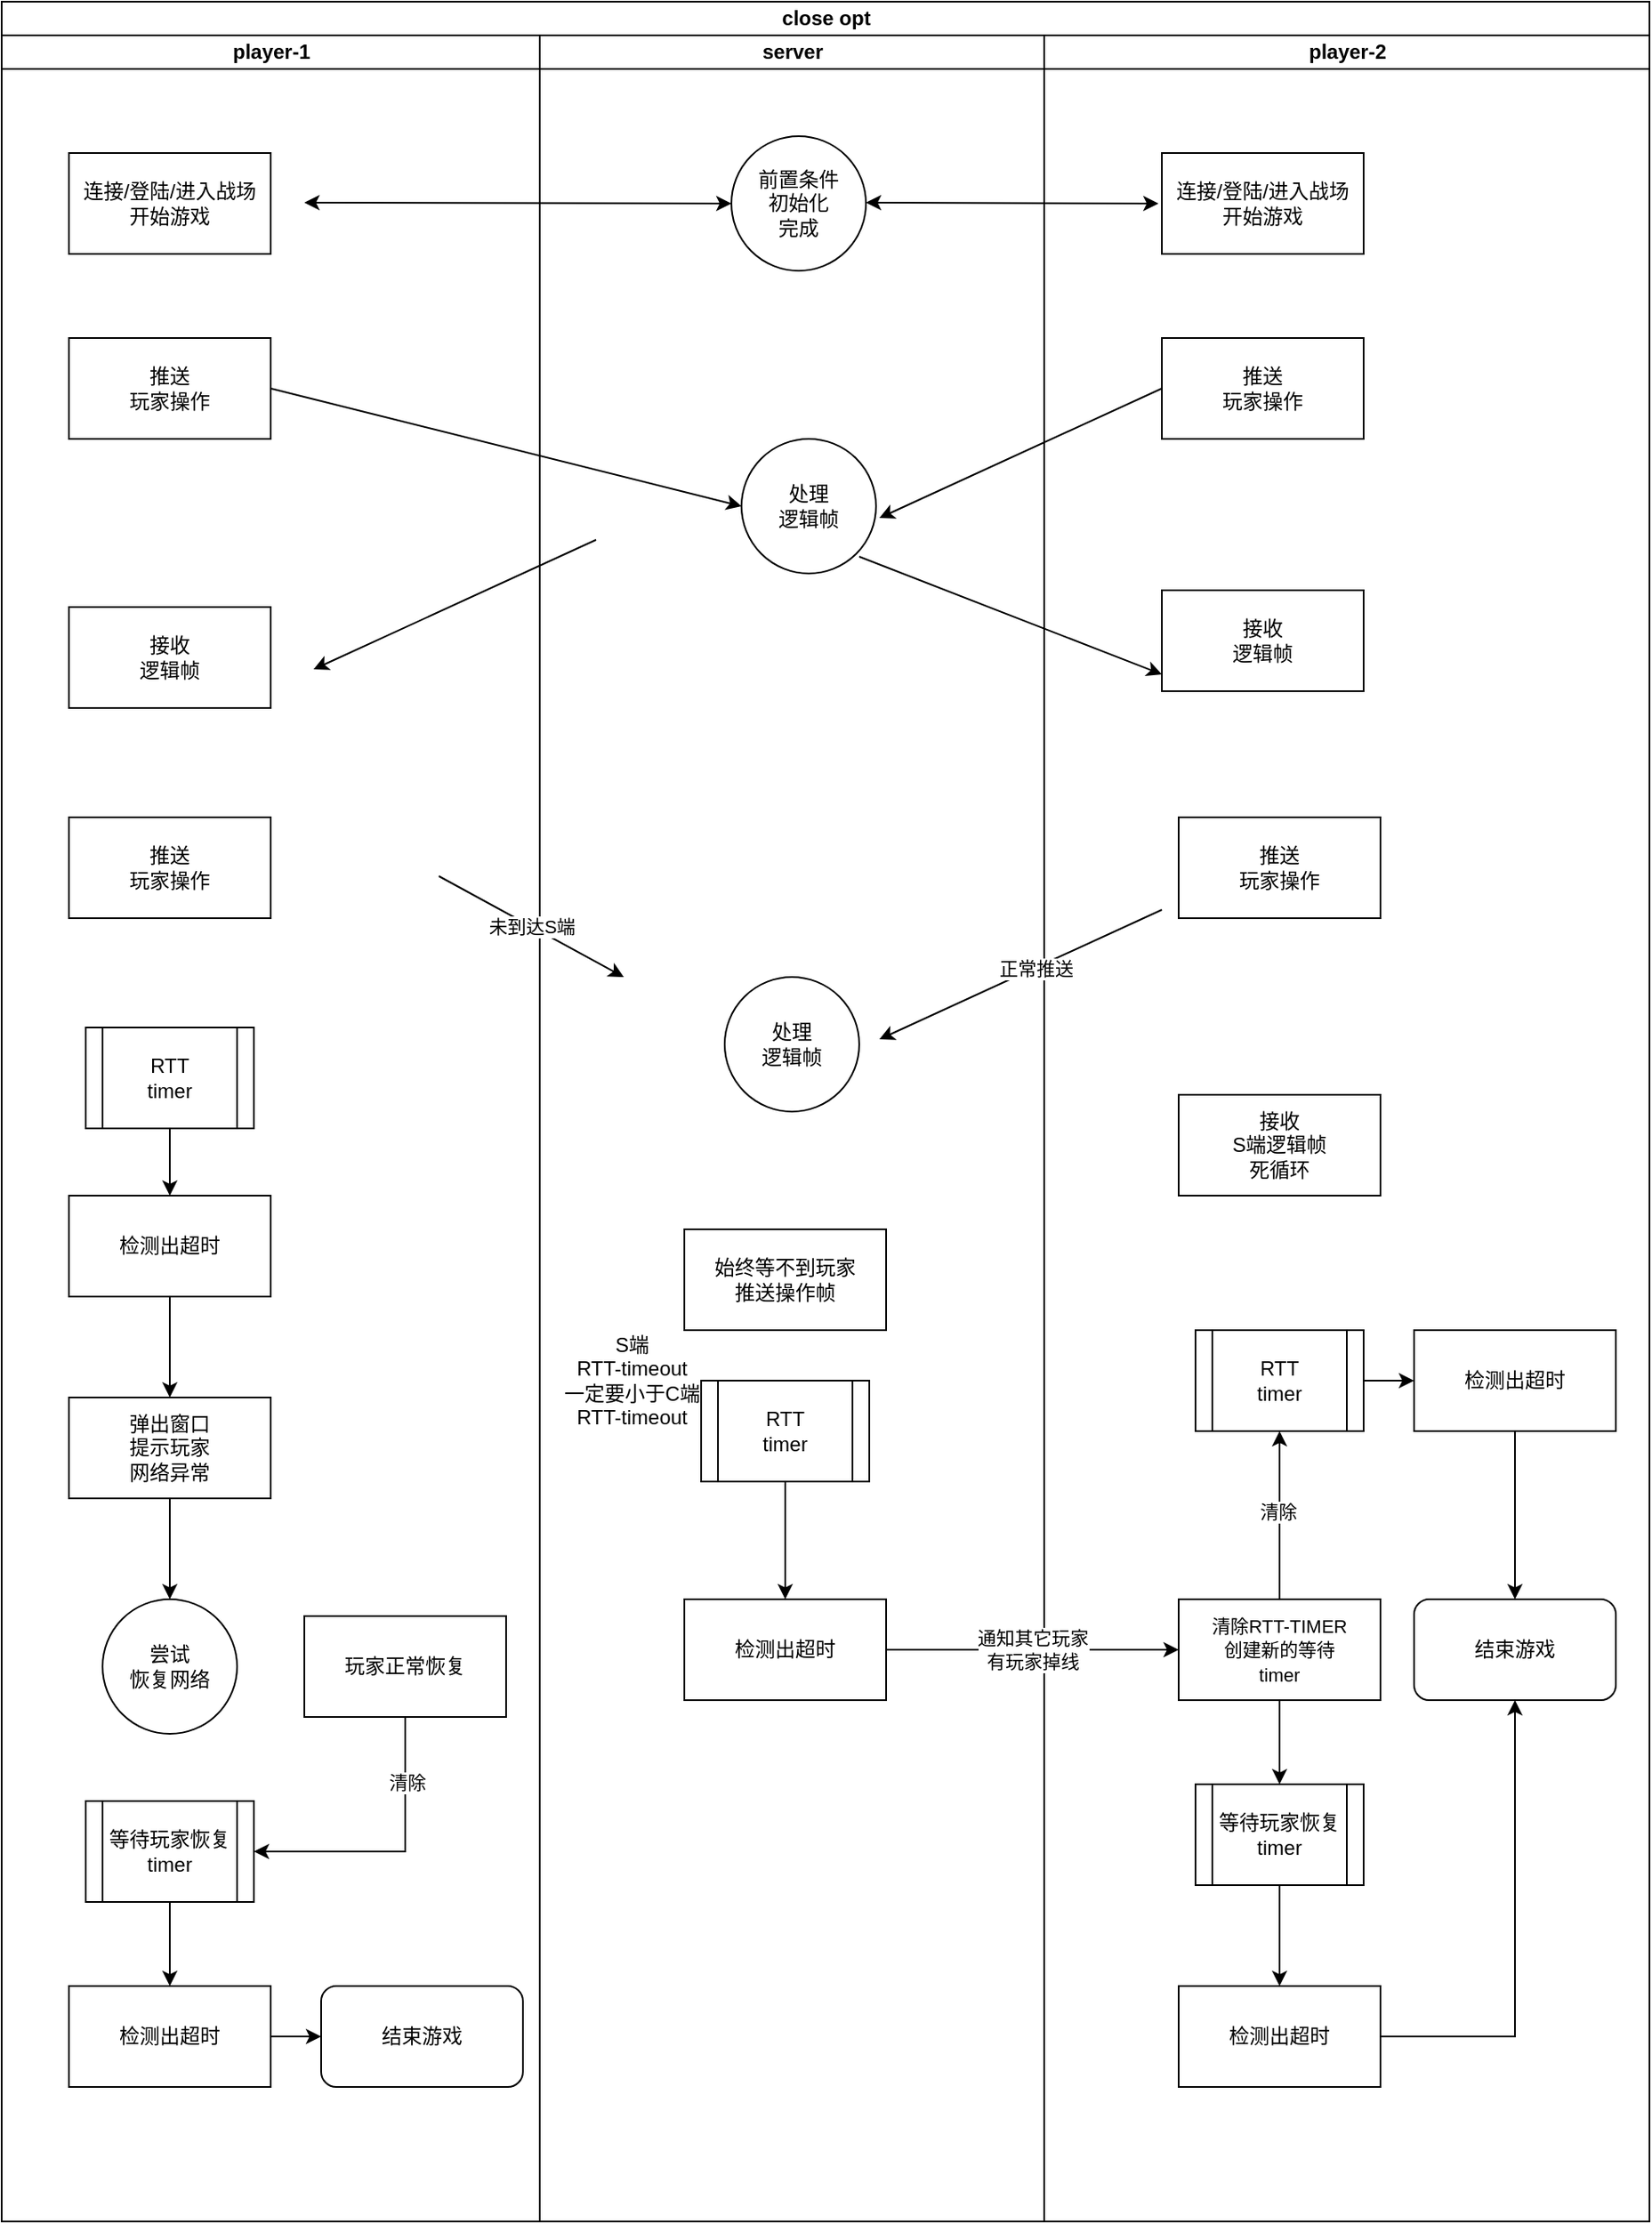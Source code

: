 <mxfile version="14.6.13" type="github">
  <diagram id="iyjNrZEIIlaJpKlFBpwa" name="Page-1">
    <mxGraphModel dx="1426" dy="704" grid="1" gridSize="10" guides="1" tooltips="1" connect="1" arrows="1" fold="1" page="1" pageScale="1" pageWidth="827" pageHeight="1169" math="0" shadow="0">
      <root>
        <mxCell id="0" />
        <mxCell id="1" parent="0" />
        <mxCell id="Y-lhdCYYxK5GopnYnzkg-1" value="close opt" style="swimlane;html=1;childLayout=stackLayout;resizeParent=1;resizeParentMax=0;startSize=20;" parent="1" vertex="1">
          <mxGeometry x="230" y="30" width="980" height="1320" as="geometry" />
        </mxCell>
        <mxCell id="Y-lhdCYYxK5GopnYnzkg-2" value="player-1" style="swimlane;html=1;startSize=20;" parent="Y-lhdCYYxK5GopnYnzkg-1" vertex="1">
          <mxGeometry y="20" width="320" height="1300" as="geometry" />
        </mxCell>
        <mxCell id="Y-lhdCYYxK5GopnYnzkg-5" value="连接/登陆/进入战场&lt;br&gt;开始游戏" style="rounded=0;whiteSpace=wrap;html=1;" parent="Y-lhdCYYxK5GopnYnzkg-2" vertex="1">
          <mxGeometry x="40" y="70" width="120" height="60" as="geometry" />
        </mxCell>
        <mxCell id="Y-lhdCYYxK5GopnYnzkg-8" value="" style="endArrow=classic;startArrow=classic;html=1;entryX=0;entryY=0.5;entryDx=0;entryDy=0;" parent="Y-lhdCYYxK5GopnYnzkg-2" target="Y-lhdCYYxK5GopnYnzkg-7" edge="1">
          <mxGeometry width="50" height="50" relative="1" as="geometry">
            <mxPoint x="180" y="99.5" as="sourcePoint" />
            <mxPoint x="250" y="99.5" as="targetPoint" />
          </mxGeometry>
        </mxCell>
        <mxCell id="Y-lhdCYYxK5GopnYnzkg-10" value="推送&lt;br&gt;玩家操作" style="rounded=0;whiteSpace=wrap;html=1;" parent="Y-lhdCYYxK5GopnYnzkg-2" vertex="1">
          <mxGeometry x="40" y="180" width="120" height="60" as="geometry" />
        </mxCell>
        <mxCell id="Y-lhdCYYxK5GopnYnzkg-16" value="接收&lt;br&gt;逻辑帧" style="rounded=0;whiteSpace=wrap;html=1;" parent="Y-lhdCYYxK5GopnYnzkg-2" vertex="1">
          <mxGeometry x="40" y="340" width="120" height="60" as="geometry" />
        </mxCell>
        <mxCell id="Y-lhdCYYxK5GopnYnzkg-17" value="" style="endArrow=classic;html=1;entryX=1.025;entryY=0.588;entryDx=0;entryDy=0;entryPerimeter=0;" parent="Y-lhdCYYxK5GopnYnzkg-2" edge="1">
          <mxGeometry width="50" height="50" relative="1" as="geometry">
            <mxPoint x="353.5" y="300" as="sourcePoint" />
            <mxPoint x="185.5" y="377.04" as="targetPoint" />
          </mxGeometry>
        </mxCell>
        <mxCell id="Y-lhdCYYxK5GopnYnzkg-21" value="推送&lt;br&gt;玩家操作" style="rounded=0;whiteSpace=wrap;html=1;" parent="Y-lhdCYYxK5GopnYnzkg-2" vertex="1">
          <mxGeometry x="40" y="465" width="120" height="60" as="geometry" />
        </mxCell>
        <mxCell id="K6ixlQ37SQ0X0arZtg30-17" style="edgeStyle=orthogonalEdgeStyle;rounded=0;orthogonalLoop=1;jettySize=auto;html=1;entryX=0.5;entryY=0;entryDx=0;entryDy=0;" edge="1" parent="Y-lhdCYYxK5GopnYnzkg-2" source="Y-lhdCYYxK5GopnYnzkg-31" target="K6ixlQ37SQ0X0arZtg30-1">
          <mxGeometry relative="1" as="geometry" />
        </mxCell>
        <mxCell id="Y-lhdCYYxK5GopnYnzkg-31" value="RTT&lt;br&gt;timer" style="shape=process;whiteSpace=wrap;html=1;backgroundOutline=1;" parent="Y-lhdCYYxK5GopnYnzkg-2" vertex="1">
          <mxGeometry x="50" y="590" width="100" height="60" as="geometry" />
        </mxCell>
        <mxCell id="K6ixlQ37SQ0X0arZtg30-18" style="edgeStyle=orthogonalEdgeStyle;rounded=0;orthogonalLoop=1;jettySize=auto;html=1;entryX=0.5;entryY=0;entryDx=0;entryDy=0;" edge="1" parent="Y-lhdCYYxK5GopnYnzkg-2" source="K6ixlQ37SQ0X0arZtg30-1" target="K6ixlQ37SQ0X0arZtg30-3">
          <mxGeometry relative="1" as="geometry" />
        </mxCell>
        <mxCell id="K6ixlQ37SQ0X0arZtg30-1" value="检测出超时" style="rounded=0;whiteSpace=wrap;html=1;" vertex="1" parent="Y-lhdCYYxK5GopnYnzkg-2">
          <mxGeometry x="40" y="690" width="120" height="60" as="geometry" />
        </mxCell>
        <mxCell id="K6ixlQ37SQ0X0arZtg30-19" style="edgeStyle=orthogonalEdgeStyle;rounded=0;orthogonalLoop=1;jettySize=auto;html=1;entryX=0.5;entryY=0;entryDx=0;entryDy=0;" edge="1" parent="Y-lhdCYYxK5GopnYnzkg-2" source="K6ixlQ37SQ0X0arZtg30-3" target="K6ixlQ37SQ0X0arZtg30-4">
          <mxGeometry relative="1" as="geometry" />
        </mxCell>
        <mxCell id="K6ixlQ37SQ0X0arZtg30-3" value="弹出窗口&lt;br&gt;提示玩家&lt;br&gt;网络异常" style="rounded=0;whiteSpace=wrap;html=1;" vertex="1" parent="Y-lhdCYYxK5GopnYnzkg-2">
          <mxGeometry x="40" y="810" width="120" height="60" as="geometry" />
        </mxCell>
        <mxCell id="K6ixlQ37SQ0X0arZtg30-4" value="尝试&lt;br&gt;恢复网络" style="ellipse;whiteSpace=wrap;html=1;aspect=fixed;" vertex="1" parent="Y-lhdCYYxK5GopnYnzkg-2">
          <mxGeometry x="60" y="930" width="80" height="80" as="geometry" />
        </mxCell>
        <mxCell id="K6ixlQ37SQ0X0arZtg30-31" style="edgeStyle=orthogonalEdgeStyle;rounded=0;orthogonalLoop=1;jettySize=auto;html=1;entryX=0.5;entryY=0;entryDx=0;entryDy=0;" edge="1" parent="Y-lhdCYYxK5GopnYnzkg-2" source="K6ixlQ37SQ0X0arZtg30-29" target="K6ixlQ37SQ0X0arZtg30-30">
          <mxGeometry relative="1" as="geometry" />
        </mxCell>
        <mxCell id="K6ixlQ37SQ0X0arZtg30-29" value="等待玩家恢复&lt;br&gt;timer" style="shape=process;whiteSpace=wrap;html=1;backgroundOutline=1;" vertex="1" parent="Y-lhdCYYxK5GopnYnzkg-2">
          <mxGeometry x="50" y="1050" width="100" height="60" as="geometry" />
        </mxCell>
        <mxCell id="K6ixlQ37SQ0X0arZtg30-33" style="edgeStyle=orthogonalEdgeStyle;rounded=0;orthogonalLoop=1;jettySize=auto;html=1;entryX=0;entryY=0.5;entryDx=0;entryDy=0;" edge="1" parent="Y-lhdCYYxK5GopnYnzkg-2" source="K6ixlQ37SQ0X0arZtg30-30" target="K6ixlQ37SQ0X0arZtg30-32">
          <mxGeometry relative="1" as="geometry" />
        </mxCell>
        <mxCell id="K6ixlQ37SQ0X0arZtg30-30" value="检测出超时" style="rounded=0;whiteSpace=wrap;html=1;" vertex="1" parent="Y-lhdCYYxK5GopnYnzkg-2">
          <mxGeometry x="40" y="1160" width="120" height="60" as="geometry" />
        </mxCell>
        <mxCell id="K6ixlQ37SQ0X0arZtg30-32" value="结束游戏" style="rounded=1;whiteSpace=wrap;html=1;" vertex="1" parent="Y-lhdCYYxK5GopnYnzkg-2">
          <mxGeometry x="190" y="1160" width="120" height="60" as="geometry" />
        </mxCell>
        <mxCell id="K6ixlQ37SQ0X0arZtg30-36" style="edgeStyle=orthogonalEdgeStyle;rounded=0;orthogonalLoop=1;jettySize=auto;html=1;" edge="1" parent="Y-lhdCYYxK5GopnYnzkg-2" source="K6ixlQ37SQ0X0arZtg30-34" target="K6ixlQ37SQ0X0arZtg30-29">
          <mxGeometry relative="1" as="geometry">
            <Array as="points">
              <mxPoint x="240" y="1080" />
            </Array>
          </mxGeometry>
        </mxCell>
        <mxCell id="K6ixlQ37SQ0X0arZtg30-37" value="清除" style="edgeLabel;html=1;align=center;verticalAlign=middle;resizable=0;points=[];" vertex="1" connectable="0" parent="K6ixlQ37SQ0X0arZtg30-36">
          <mxGeometry x="-0.541" y="1" relative="1" as="geometry">
            <mxPoint as="offset" />
          </mxGeometry>
        </mxCell>
        <mxCell id="K6ixlQ37SQ0X0arZtg30-34" value="玩家正常恢复" style="rounded=0;whiteSpace=wrap;html=1;" vertex="1" parent="Y-lhdCYYxK5GopnYnzkg-2">
          <mxGeometry x="180" y="940" width="120" height="60" as="geometry" />
        </mxCell>
        <mxCell id="Y-lhdCYYxK5GopnYnzkg-3" value="server" style="swimlane;html=1;startSize=20;" parent="Y-lhdCYYxK5GopnYnzkg-1" vertex="1">
          <mxGeometry x="320" y="20" width="300" height="1300" as="geometry" />
        </mxCell>
        <mxCell id="Y-lhdCYYxK5GopnYnzkg-7" value="前置条件&lt;br&gt;初始化&lt;br&gt;完成" style="ellipse;whiteSpace=wrap;html=1;aspect=fixed;" parent="Y-lhdCYYxK5GopnYnzkg-3" vertex="1">
          <mxGeometry x="114" y="60" width="80" height="80" as="geometry" />
        </mxCell>
        <mxCell id="Y-lhdCYYxK5GopnYnzkg-12" value="处理&lt;br&gt;逻辑帧" style="ellipse;whiteSpace=wrap;html=1;aspect=fixed;" parent="Y-lhdCYYxK5GopnYnzkg-3" vertex="1">
          <mxGeometry x="120" y="240" width="80" height="80" as="geometry" />
        </mxCell>
        <mxCell id="Y-lhdCYYxK5GopnYnzkg-22" value="处理&lt;br&gt;逻辑帧" style="ellipse;whiteSpace=wrap;html=1;aspect=fixed;" parent="Y-lhdCYYxK5GopnYnzkg-3" vertex="1">
          <mxGeometry x="110" y="560" width="80" height="80" as="geometry" />
        </mxCell>
        <mxCell id="Y-lhdCYYxK5GopnYnzkg-23" value="未到达S端" style="endArrow=classic;html=1;exitX=1;exitY=0.5;exitDx=0;exitDy=0;" parent="Y-lhdCYYxK5GopnYnzkg-3" edge="1">
          <mxGeometry width="50" height="50" relative="1" as="geometry">
            <mxPoint x="-60" y="500" as="sourcePoint" />
            <mxPoint x="50" y="560" as="targetPoint" />
          </mxGeometry>
        </mxCell>
        <mxCell id="K6ixlQ37SQ0X0arZtg30-11" style="edgeStyle=orthogonalEdgeStyle;rounded=0;orthogonalLoop=1;jettySize=auto;html=1;entryX=0.5;entryY=0;entryDx=0;entryDy=0;" edge="1" parent="Y-lhdCYYxK5GopnYnzkg-3" source="K6ixlQ37SQ0X0arZtg30-5" target="K6ixlQ37SQ0X0arZtg30-6">
          <mxGeometry relative="1" as="geometry" />
        </mxCell>
        <mxCell id="K6ixlQ37SQ0X0arZtg30-5" value="RTT&lt;br&gt;timer" style="shape=process;whiteSpace=wrap;html=1;backgroundOutline=1;" vertex="1" parent="Y-lhdCYYxK5GopnYnzkg-3">
          <mxGeometry x="96" y="800" width="100" height="60" as="geometry" />
        </mxCell>
        <mxCell id="K6ixlQ37SQ0X0arZtg30-6" value="检测出超时" style="rounded=0;whiteSpace=wrap;html=1;" vertex="1" parent="Y-lhdCYYxK5GopnYnzkg-3">
          <mxGeometry x="86" y="930" width="120" height="60" as="geometry" />
        </mxCell>
        <mxCell id="K6ixlQ37SQ0X0arZtg30-9" value="始终等不到玩家&lt;br&gt;推送操作帧" style="rounded=0;whiteSpace=wrap;html=1;" vertex="1" parent="Y-lhdCYYxK5GopnYnzkg-3">
          <mxGeometry x="86" y="710" width="120" height="60" as="geometry" />
        </mxCell>
        <mxCell id="K6ixlQ37SQ0X0arZtg30-10" value="S端&lt;br&gt;RTT-timeout&lt;br&gt;一定要小于C端&lt;br&gt;RTT-timeout" style="text;html=1;strokeColor=none;fillColor=none;align=center;verticalAlign=middle;whiteSpace=wrap;rounded=0;" vertex="1" parent="Y-lhdCYYxK5GopnYnzkg-3">
          <mxGeometry y="770" width="110" height="60" as="geometry" />
        </mxCell>
        <mxCell id="Y-lhdCYYxK5GopnYnzkg-4" value="player-2" style="swimlane;html=1;startSize=20;" parent="Y-lhdCYYxK5GopnYnzkg-1" vertex="1">
          <mxGeometry x="620" y="20" width="360" height="1300" as="geometry" />
        </mxCell>
        <mxCell id="Y-lhdCYYxK5GopnYnzkg-6" value="连接/登陆/进入战场&lt;br&gt;开始游戏" style="rounded=0;whiteSpace=wrap;html=1;" parent="Y-lhdCYYxK5GopnYnzkg-4" vertex="1">
          <mxGeometry x="70" y="70" width="120" height="60" as="geometry" />
        </mxCell>
        <mxCell id="Y-lhdCYYxK5GopnYnzkg-9" value="" style="endArrow=classic;startArrow=classic;html=1;entryX=0;entryY=0.5;entryDx=0;entryDy=0;" parent="Y-lhdCYYxK5GopnYnzkg-4" edge="1">
          <mxGeometry width="50" height="50" relative="1" as="geometry">
            <mxPoint x="-106" y="99.5" as="sourcePoint" />
            <mxPoint x="68" y="100" as="targetPoint" />
          </mxGeometry>
        </mxCell>
        <mxCell id="Y-lhdCYYxK5GopnYnzkg-11" value="推送&lt;br&gt;玩家操作" style="rounded=0;whiteSpace=wrap;html=1;" parent="Y-lhdCYYxK5GopnYnzkg-4" vertex="1">
          <mxGeometry x="70" y="180" width="120" height="60" as="geometry" />
        </mxCell>
        <mxCell id="Y-lhdCYYxK5GopnYnzkg-15" value="" style="endArrow=classic;html=1;entryX=1.025;entryY=0.588;entryDx=0;entryDy=0;entryPerimeter=0;" parent="Y-lhdCYYxK5GopnYnzkg-4" target="Y-lhdCYYxK5GopnYnzkg-12" edge="1">
          <mxGeometry width="50" height="50" relative="1" as="geometry">
            <mxPoint x="70" y="210" as="sourcePoint" />
            <mxPoint y="260" as="targetPoint" />
          </mxGeometry>
        </mxCell>
        <mxCell id="Y-lhdCYYxK5GopnYnzkg-18" value="接收&lt;br&gt;逻辑帧" style="rounded=0;whiteSpace=wrap;html=1;" parent="Y-lhdCYYxK5GopnYnzkg-4" vertex="1">
          <mxGeometry x="70" y="330" width="120" height="60" as="geometry" />
        </mxCell>
        <mxCell id="Y-lhdCYYxK5GopnYnzkg-19" value="" style="endArrow=classic;html=1;entryX=0;entryY=0.5;entryDx=0;entryDy=0;exitX=1;exitY=0.5;exitDx=0;exitDy=0;" parent="Y-lhdCYYxK5GopnYnzkg-4" edge="1">
          <mxGeometry width="50" height="50" relative="1" as="geometry">
            <mxPoint x="-110" y="310" as="sourcePoint" />
            <mxPoint x="70" y="380" as="targetPoint" />
          </mxGeometry>
        </mxCell>
        <mxCell id="Y-lhdCYYxK5GopnYnzkg-24" value="推送&lt;br&gt;玩家操作" style="rounded=0;whiteSpace=wrap;html=1;" parent="Y-lhdCYYxK5GopnYnzkg-4" vertex="1">
          <mxGeometry x="80" y="465" width="120" height="60" as="geometry" />
        </mxCell>
        <mxCell id="Y-lhdCYYxK5GopnYnzkg-25" value="" style="endArrow=classic;html=1;entryX=1.025;entryY=0.588;entryDx=0;entryDy=0;entryPerimeter=0;" parent="Y-lhdCYYxK5GopnYnzkg-4" edge="1">
          <mxGeometry width="50" height="50" relative="1" as="geometry">
            <mxPoint x="70" y="520" as="sourcePoint" />
            <mxPoint x="-98" y="597.04" as="targetPoint" />
          </mxGeometry>
        </mxCell>
        <mxCell id="Y-lhdCYYxK5GopnYnzkg-26" value="正常推送" style="edgeLabel;html=1;align=center;verticalAlign=middle;resizable=0;points=[];" parent="Y-lhdCYYxK5GopnYnzkg-25" vertex="1" connectable="0">
          <mxGeometry x="-0.104" y="1" relative="1" as="geometry">
            <mxPoint y="-1" as="offset" />
          </mxGeometry>
        </mxCell>
        <mxCell id="Y-lhdCYYxK5GopnYnzkg-27" value="&lt;span&gt;接收&lt;/span&gt;&lt;br&gt;&lt;span&gt;S端逻辑帧&lt;br&gt;死循环&lt;br&gt;&lt;/span&gt;" style="rounded=0;whiteSpace=wrap;html=1;" parent="Y-lhdCYYxK5GopnYnzkg-4" vertex="1">
          <mxGeometry x="80" y="630" width="120" height="60" as="geometry" />
        </mxCell>
        <mxCell id="K6ixlQ37SQ0X0arZtg30-23" style="edgeStyle=orthogonalEdgeStyle;rounded=0;orthogonalLoop=1;jettySize=auto;html=1;entryX=0;entryY=0.5;entryDx=0;entryDy=0;" edge="1" parent="Y-lhdCYYxK5GopnYnzkg-4" source="K6ixlQ37SQ0X0arZtg30-8" target="K6ixlQ37SQ0X0arZtg30-20">
          <mxGeometry relative="1" as="geometry" />
        </mxCell>
        <mxCell id="K6ixlQ37SQ0X0arZtg30-8" value="RTT&lt;br&gt;timer" style="shape=process;whiteSpace=wrap;html=1;backgroundOutline=1;" vertex="1" parent="Y-lhdCYYxK5GopnYnzkg-4">
          <mxGeometry x="90" y="770" width="100" height="60" as="geometry" />
        </mxCell>
        <mxCell id="K6ixlQ37SQ0X0arZtg30-14" value="" style="edgeStyle=orthogonalEdgeStyle;rounded=0;orthogonalLoop=1;jettySize=auto;html=1;" edge="1" parent="Y-lhdCYYxK5GopnYnzkg-4" source="K6ixlQ37SQ0X0arZtg30-12" target="K6ixlQ37SQ0X0arZtg30-8">
          <mxGeometry relative="1" as="geometry" />
        </mxCell>
        <mxCell id="K6ixlQ37SQ0X0arZtg30-21" value="清除" style="edgeLabel;html=1;align=center;verticalAlign=middle;resizable=0;points=[];" vertex="1" connectable="0" parent="K6ixlQ37SQ0X0arZtg30-14">
          <mxGeometry x="0.04" y="1" relative="1" as="geometry">
            <mxPoint as="offset" />
          </mxGeometry>
        </mxCell>
        <mxCell id="K6ixlQ37SQ0X0arZtg30-16" style="edgeStyle=orthogonalEdgeStyle;rounded=0;orthogonalLoop=1;jettySize=auto;html=1;entryX=0.5;entryY=0;entryDx=0;entryDy=0;" edge="1" parent="Y-lhdCYYxK5GopnYnzkg-4" source="K6ixlQ37SQ0X0arZtg30-12" target="K6ixlQ37SQ0X0arZtg30-15">
          <mxGeometry relative="1" as="geometry" />
        </mxCell>
        <mxCell id="K6ixlQ37SQ0X0arZtg30-12" value="&lt;span style=&quot;font-size: 11px ; background-color: rgb(255 , 255 , 255)&quot;&gt;清除RTT-TIMER&lt;br&gt;创建新的等待&lt;br&gt;timer&lt;br&gt;&lt;/span&gt;" style="rounded=0;whiteSpace=wrap;html=1;" vertex="1" parent="Y-lhdCYYxK5GopnYnzkg-4">
          <mxGeometry x="80" y="930" width="120" height="60" as="geometry" />
        </mxCell>
        <mxCell id="K6ixlQ37SQ0X0arZtg30-27" style="edgeStyle=orthogonalEdgeStyle;rounded=0;orthogonalLoop=1;jettySize=auto;html=1;entryX=0.5;entryY=0;entryDx=0;entryDy=0;" edge="1" parent="Y-lhdCYYxK5GopnYnzkg-4" source="K6ixlQ37SQ0X0arZtg30-15" target="K6ixlQ37SQ0X0arZtg30-25">
          <mxGeometry relative="1" as="geometry" />
        </mxCell>
        <mxCell id="K6ixlQ37SQ0X0arZtg30-15" value="等待玩家恢复&lt;br&gt;timer" style="shape=process;whiteSpace=wrap;html=1;backgroundOutline=1;" vertex="1" parent="Y-lhdCYYxK5GopnYnzkg-4">
          <mxGeometry x="90" y="1040" width="100" height="60" as="geometry" />
        </mxCell>
        <mxCell id="K6ixlQ37SQ0X0arZtg30-24" style="edgeStyle=orthogonalEdgeStyle;rounded=0;orthogonalLoop=1;jettySize=auto;html=1;entryX=0.5;entryY=0;entryDx=0;entryDy=0;" edge="1" parent="Y-lhdCYYxK5GopnYnzkg-4" source="K6ixlQ37SQ0X0arZtg30-20" target="K6ixlQ37SQ0X0arZtg30-22">
          <mxGeometry relative="1" as="geometry" />
        </mxCell>
        <mxCell id="K6ixlQ37SQ0X0arZtg30-20" value="检测出超时" style="rounded=0;whiteSpace=wrap;html=1;" vertex="1" parent="Y-lhdCYYxK5GopnYnzkg-4">
          <mxGeometry x="220" y="770" width="120" height="60" as="geometry" />
        </mxCell>
        <mxCell id="K6ixlQ37SQ0X0arZtg30-22" value="结束游戏" style="rounded=1;whiteSpace=wrap;html=1;" vertex="1" parent="Y-lhdCYYxK5GopnYnzkg-4">
          <mxGeometry x="220" y="930" width="120" height="60" as="geometry" />
        </mxCell>
        <mxCell id="K6ixlQ37SQ0X0arZtg30-28" style="edgeStyle=orthogonalEdgeStyle;rounded=0;orthogonalLoop=1;jettySize=auto;html=1;entryX=0.5;entryY=1;entryDx=0;entryDy=0;" edge="1" parent="Y-lhdCYYxK5GopnYnzkg-4" source="K6ixlQ37SQ0X0arZtg30-25" target="K6ixlQ37SQ0X0arZtg30-22">
          <mxGeometry relative="1" as="geometry" />
        </mxCell>
        <mxCell id="K6ixlQ37SQ0X0arZtg30-25" value="检测出超时" style="rounded=0;whiteSpace=wrap;html=1;" vertex="1" parent="Y-lhdCYYxK5GopnYnzkg-4">
          <mxGeometry x="80" y="1160" width="120" height="60" as="geometry" />
        </mxCell>
        <mxCell id="Y-lhdCYYxK5GopnYnzkg-13" value="" style="endArrow=classic;html=1;entryX=0;entryY=0.5;entryDx=0;entryDy=0;exitX=1;exitY=0.5;exitDx=0;exitDy=0;" parent="Y-lhdCYYxK5GopnYnzkg-1" source="Y-lhdCYYxK5GopnYnzkg-10" target="Y-lhdCYYxK5GopnYnzkg-12" edge="1">
          <mxGeometry width="50" height="50" relative="1" as="geometry">
            <mxPoint x="260" y="250" as="sourcePoint" />
            <mxPoint x="310" y="200" as="targetPoint" />
          </mxGeometry>
        </mxCell>
        <mxCell id="K6ixlQ37SQ0X0arZtg30-13" value="通知其它玩家&lt;br&gt;有玩家掉线" style="edgeStyle=orthogonalEdgeStyle;rounded=0;orthogonalLoop=1;jettySize=auto;html=1;" edge="1" parent="Y-lhdCYYxK5GopnYnzkg-1" source="K6ixlQ37SQ0X0arZtg30-6" target="K6ixlQ37SQ0X0arZtg30-12">
          <mxGeometry relative="1" as="geometry" />
        </mxCell>
      </root>
    </mxGraphModel>
  </diagram>
</mxfile>
